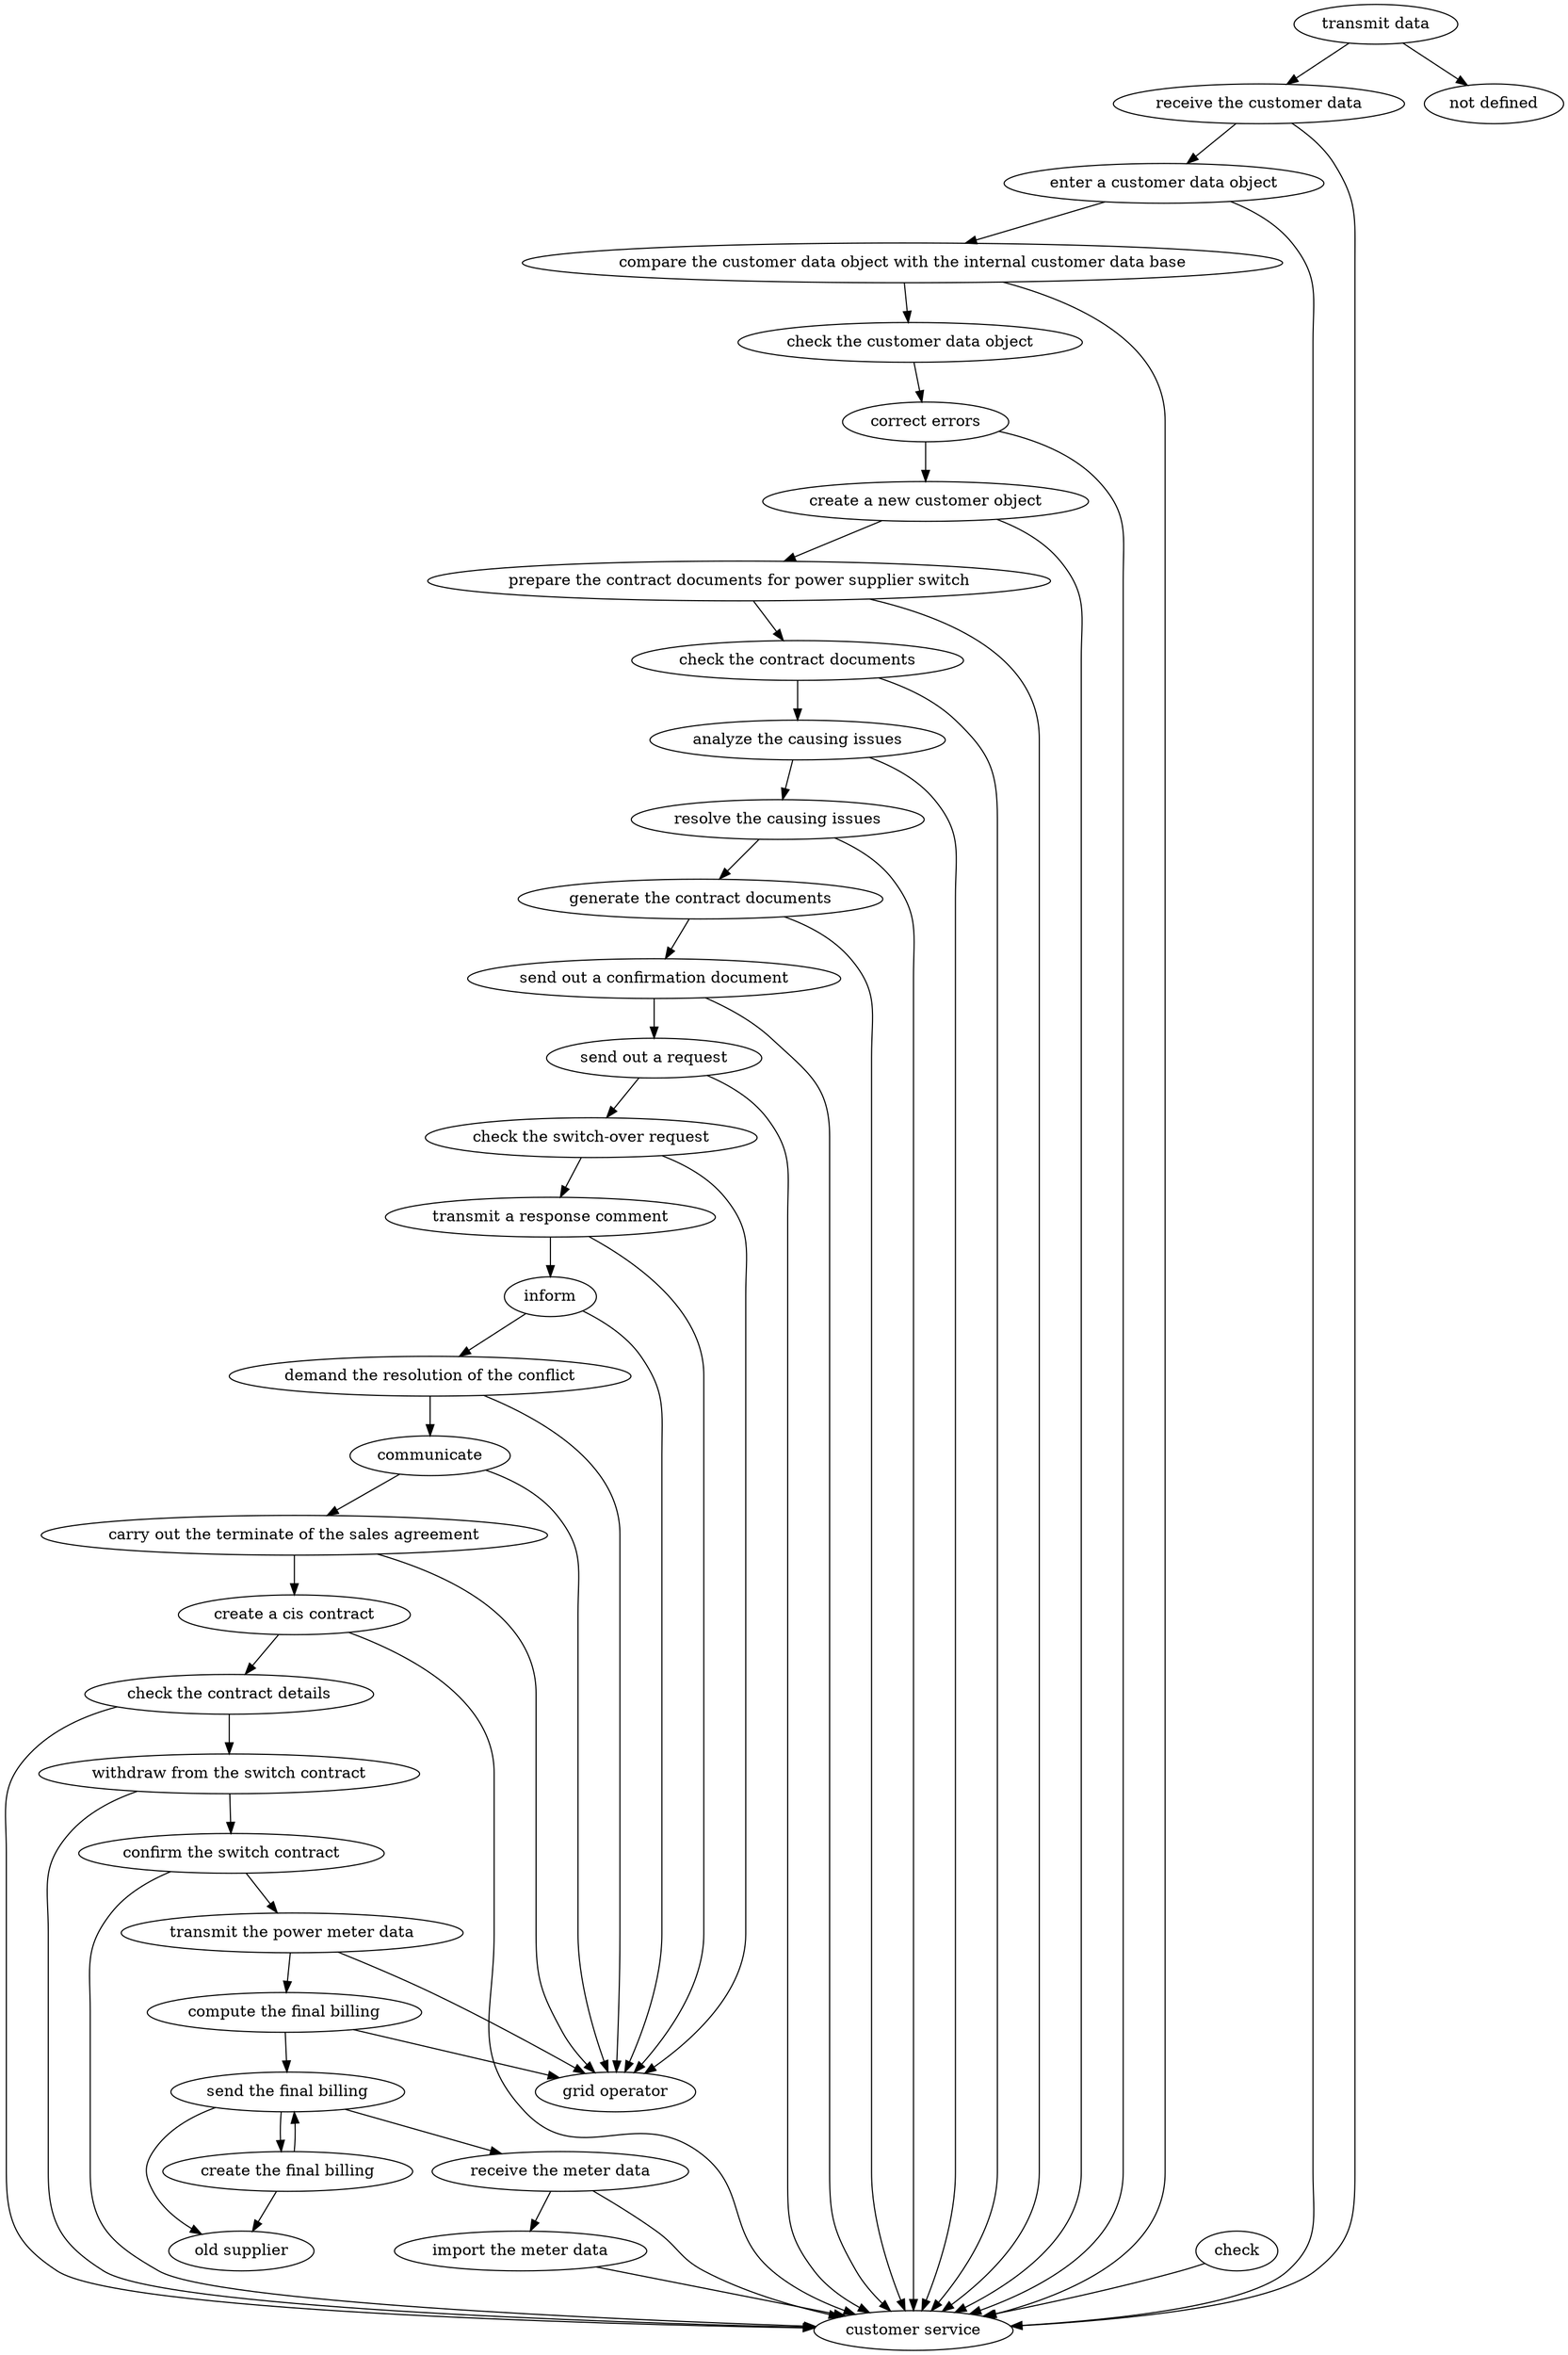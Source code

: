 strict digraph "doc-2.2" {
	graph [name="doc-2.2"];
	"transmit data"	[attrs="{'type': 'Activity', 'label': 'transmit data'}"];
	"receive the customer data"	[attrs="{'type': 'Activity', 'label': 'receive the customer data'}"];
	"transmit data" -> "receive the customer data"	[attrs="{'type': 'flow', 'label': 'flow'}"];
	"not defined"	[attrs="{'type': 'Actor', 'label': 'not defined'}"];
	"transmit data" -> "not defined"	[attrs="{'type': 'actor performer', 'label': 'actor performer'}"];
	"enter a customer data object"	[attrs="{'type': 'Activity', 'label': 'enter a customer data object'}"];
	"receive the customer data" -> "enter a customer data object"	[attrs="{'type': 'flow', 'label': 'flow'}"];
	"customer service"	[attrs="{'type': 'Actor', 'label': 'customer service'}"];
	"receive the customer data" -> "customer service"	[attrs="{'type': 'actor performer', 'label': 'actor performer'}"];
	"compare the customer data object with the internal customer data base"	[attrs="{'type': 'Activity', 'label': 'compare the customer data object with the internal customer data base'}"];
	"enter a customer data object" -> "compare the customer data object with the internal customer data base"	[attrs="{'type': 'flow', 'label': 'flow'}"];
	"enter a customer data object" -> "customer service"	[attrs="{'type': 'actor performer', 'label': 'actor performer'}"];
	"check the customer data object"	[attrs="{'type': 'Activity', 'label': 'check the customer data object'}"];
	"compare the customer data object with the internal customer data base" -> "check the customer data object"	[attrs="{'type': 'flow', 'label': 'flow'}"];
	"compare the customer data object with the internal customer data base" -> "customer service"	[attrs="{'type': 'actor performer', 'label': 'actor performer'}"];
	"correct errors"	[attrs="{'type': 'Activity', 'label': 'correct errors'}"];
	"check the customer data object" -> "correct errors"	[attrs="{'type': 'flow', 'label': 'flow'}"];
	"create a new customer object"	[attrs="{'type': 'Activity', 'label': 'create a new customer object'}"];
	"correct errors" -> "create a new customer object"	[attrs="{'type': 'flow', 'label': 'flow'}"];
	"correct errors" -> "customer service"	[attrs="{'type': 'actor performer', 'label': 'actor performer'}"];
	"prepare the contract documents for power supplier switch"	[attrs="{'type': 'Activity', 'label': 'prepare the contract documents for power supplier switch'}"];
	"create a new customer object" -> "prepare the contract documents for power supplier switch"	[attrs="{'type': 'flow', 'label': 'flow'}"];
	"create a new customer object" -> "customer service"	[attrs="{'type': 'actor performer', 'label': 'actor performer'}"];
	"check the contract documents"	[attrs="{'type': 'Activity', 'label': 'check the contract documents'}"];
	"prepare the contract documents for power supplier switch" -> "check the contract documents"	[attrs="{'type': 'flow', 'label': 'flow'}"];
	"prepare the contract documents for power supplier switch" -> "customer service"	[attrs="{'type': 'actor performer', 'label': 'actor performer'}"];
	"analyze the causing issues"	[attrs="{'type': 'Activity', 'label': 'analyze the causing issues'}"];
	"check the contract documents" -> "analyze the causing issues"	[attrs="{'type': 'flow', 'label': 'flow'}"];
	"check the contract documents" -> "customer service"	[attrs="{'type': 'actor performer', 'label': 'actor performer'}"];
	"resolve the causing issues"	[attrs="{'type': 'Activity', 'label': 'resolve the causing issues'}"];
	"analyze the causing issues" -> "resolve the causing issues"	[attrs="{'type': 'flow', 'label': 'flow'}"];
	"analyze the causing issues" -> "customer service"	[attrs="{'type': 'actor performer', 'label': 'actor performer'}"];
	"generate the contract documents"	[attrs="{'type': 'Activity', 'label': 'generate the contract documents'}"];
	"resolve the causing issues" -> "generate the contract documents"	[attrs="{'type': 'flow', 'label': 'flow'}"];
	"resolve the causing issues" -> "customer service"	[attrs="{'type': 'actor performer', 'label': 'actor performer'}"];
	"send out a confirmation document"	[attrs="{'type': 'Activity', 'label': 'send out a confirmation document'}"];
	"generate the contract documents" -> "send out a confirmation document"	[attrs="{'type': 'flow', 'label': 'flow'}"];
	"generate the contract documents" -> "customer service"	[attrs="{'type': 'actor performer', 'label': 'actor performer'}"];
	"send out a request"	[attrs="{'type': 'Activity', 'label': 'send out a request'}"];
	"send out a confirmation document" -> "send out a request"	[attrs="{'type': 'flow', 'label': 'flow'}"];
	"send out a confirmation document" -> "customer service"	[attrs="{'type': 'actor performer', 'label': 'actor performer'}"];
	"check the switch-over request"	[attrs="{'type': 'Activity', 'label': 'check the switch-over request'}"];
	"send out a request" -> "check the switch-over request"	[attrs="{'type': 'flow', 'label': 'flow'}"];
	"send out a request" -> "customer service"	[attrs="{'type': 'actor performer', 'label': 'actor performer'}"];
	"transmit a response comment"	[attrs="{'type': 'Activity', 'label': 'transmit a response comment'}"];
	"check the switch-over request" -> "transmit a response comment"	[attrs="{'type': 'flow', 'label': 'flow'}"];
	"grid operator"	[attrs="{'type': 'Actor', 'label': 'grid operator'}"];
	"check the switch-over request" -> "grid operator"	[attrs="{'type': 'actor performer', 'label': 'actor performer'}"];
	inform	[attrs="{'type': 'Activity', 'label': 'inform'}"];
	"transmit a response comment" -> inform	[attrs="{'type': 'flow', 'label': 'flow'}"];
	"transmit a response comment" -> "grid operator"	[attrs="{'type': 'actor performer', 'label': 'actor performer'}"];
	"demand the resolution of the conflict"	[attrs="{'type': 'Activity', 'label': 'demand the resolution of the conflict'}"];
	inform -> "demand the resolution of the conflict"	[attrs="{'type': 'flow', 'label': 'flow'}"];
	inform -> "grid operator"	[attrs="{'type': 'actor performer', 'label': 'actor performer'}"];
	communicate	[attrs="{'type': 'Activity', 'label': 'communicate'}"];
	"demand the resolution of the conflict" -> communicate	[attrs="{'type': 'flow', 'label': 'flow'}"];
	"demand the resolution of the conflict" -> "grid operator"	[attrs="{'type': 'actor performer', 'label': 'actor performer'}"];
	"carry out the terminate of the sales agreement"	[attrs="{'type': 'Activity', 'label': 'carry out the terminate of the sales agreement'}"];
	communicate -> "carry out the terminate of the sales agreement"	[attrs="{'type': 'flow', 'label': 'flow'}"];
	communicate -> "grid operator"	[attrs="{'type': 'actor performer', 'label': 'actor performer'}"];
	"create a cis contract"	[attrs="{'type': 'Activity', 'label': 'create a cis contract'}"];
	"carry out the terminate of the sales agreement" -> "create a cis contract"	[attrs="{'type': 'flow', 'label': 'flow'}"];
	"carry out the terminate of the sales agreement" -> "grid operator"	[attrs="{'type': 'actor performer', 'label': 'actor performer'}"];
	"check the contract details"	[attrs="{'type': 'Activity', 'label': 'check the contract details'}"];
	"create a cis contract" -> "check the contract details"	[attrs="{'type': 'flow', 'label': 'flow'}"];
	"create a cis contract" -> "customer service"	[attrs="{'type': 'actor performer', 'label': 'actor performer'}"];
	"withdraw from the switch contract"	[attrs="{'type': 'Activity', 'label': 'withdraw from the switch contract'}"];
	"check the contract details" -> "withdraw from the switch contract"	[attrs="{'type': 'flow', 'label': 'flow'}"];
	"check the contract details" -> "customer service"	[attrs="{'type': 'actor performer', 'label': 'actor performer'}"];
	"confirm the switch contract"	[attrs="{'type': 'Activity', 'label': 'confirm the switch contract'}"];
	"withdraw from the switch contract" -> "confirm the switch contract"	[attrs="{'type': 'flow', 'label': 'flow'}"];
	"withdraw from the switch contract" -> "customer service"	[attrs="{'type': 'actor performer', 'label': 'actor performer'}"];
	"transmit the power meter data"	[attrs="{'type': 'Activity', 'label': 'transmit the power meter data'}"];
	"confirm the switch contract" -> "transmit the power meter data"	[attrs="{'type': 'flow', 'label': 'flow'}"];
	"confirm the switch contract" -> "customer service"	[attrs="{'type': 'actor performer', 'label': 'actor performer'}"];
	"compute the final billing"	[attrs="{'type': 'Activity', 'label': 'compute the final billing'}"];
	"transmit the power meter data" -> "compute the final billing"	[attrs="{'type': 'flow', 'label': 'flow'}"];
	"transmit the power meter data" -> "grid operator"	[attrs="{'type': 'actor performer', 'label': 'actor performer'}"];
	"send the final billing"	[attrs="{'type': 'Activity', 'label': 'send the final billing'}"];
	"compute the final billing" -> "send the final billing"	[attrs="{'type': 'flow', 'label': 'flow'}"];
	"compute the final billing" -> "grid operator"	[attrs="{'type': 'actor performer', 'label': 'actor performer'}"];
	"create the final billing"	[attrs="{'type': 'Activity', 'label': 'create the final billing'}"];
	"send the final billing" -> "create the final billing"	[attrs="{'type': 'flow', 'label': 'flow'}"];
	"receive the meter data"	[attrs="{'type': 'Activity', 'label': 'receive the meter data'}"];
	"send the final billing" -> "receive the meter data"	[attrs="{'type': 'flow', 'label': 'flow'}"];
	"old supplier"	[attrs="{'type': 'Actor', 'label': 'old supplier'}"];
	"send the final billing" -> "old supplier"	[attrs="{'type': 'actor performer', 'label': 'actor performer'}"];
	"create the final billing" -> "send the final billing"	[attrs="{'type': 'flow', 'label': 'flow'}"];
	"create the final billing" -> "old supplier"	[attrs="{'type': 'actor performer', 'label': 'actor performer'}"];
	"import the meter data"	[attrs="{'type': 'Activity', 'label': 'import the meter data'}"];
	"receive the meter data" -> "import the meter data"	[attrs="{'type': 'flow', 'label': 'flow'}"];
	"receive the meter data" -> "customer service"	[attrs="{'type': 'actor performer', 'label': 'actor performer'}"];
	"import the meter data" -> "customer service"	[attrs="{'type': 'actor performer', 'label': 'actor performer'}"];
	check	[attrs="{'type': 'Activity', 'label': 'check'}"];
	check -> "customer service"	[attrs="{'type': 'actor performer', 'label': 'actor performer'}"];
}
